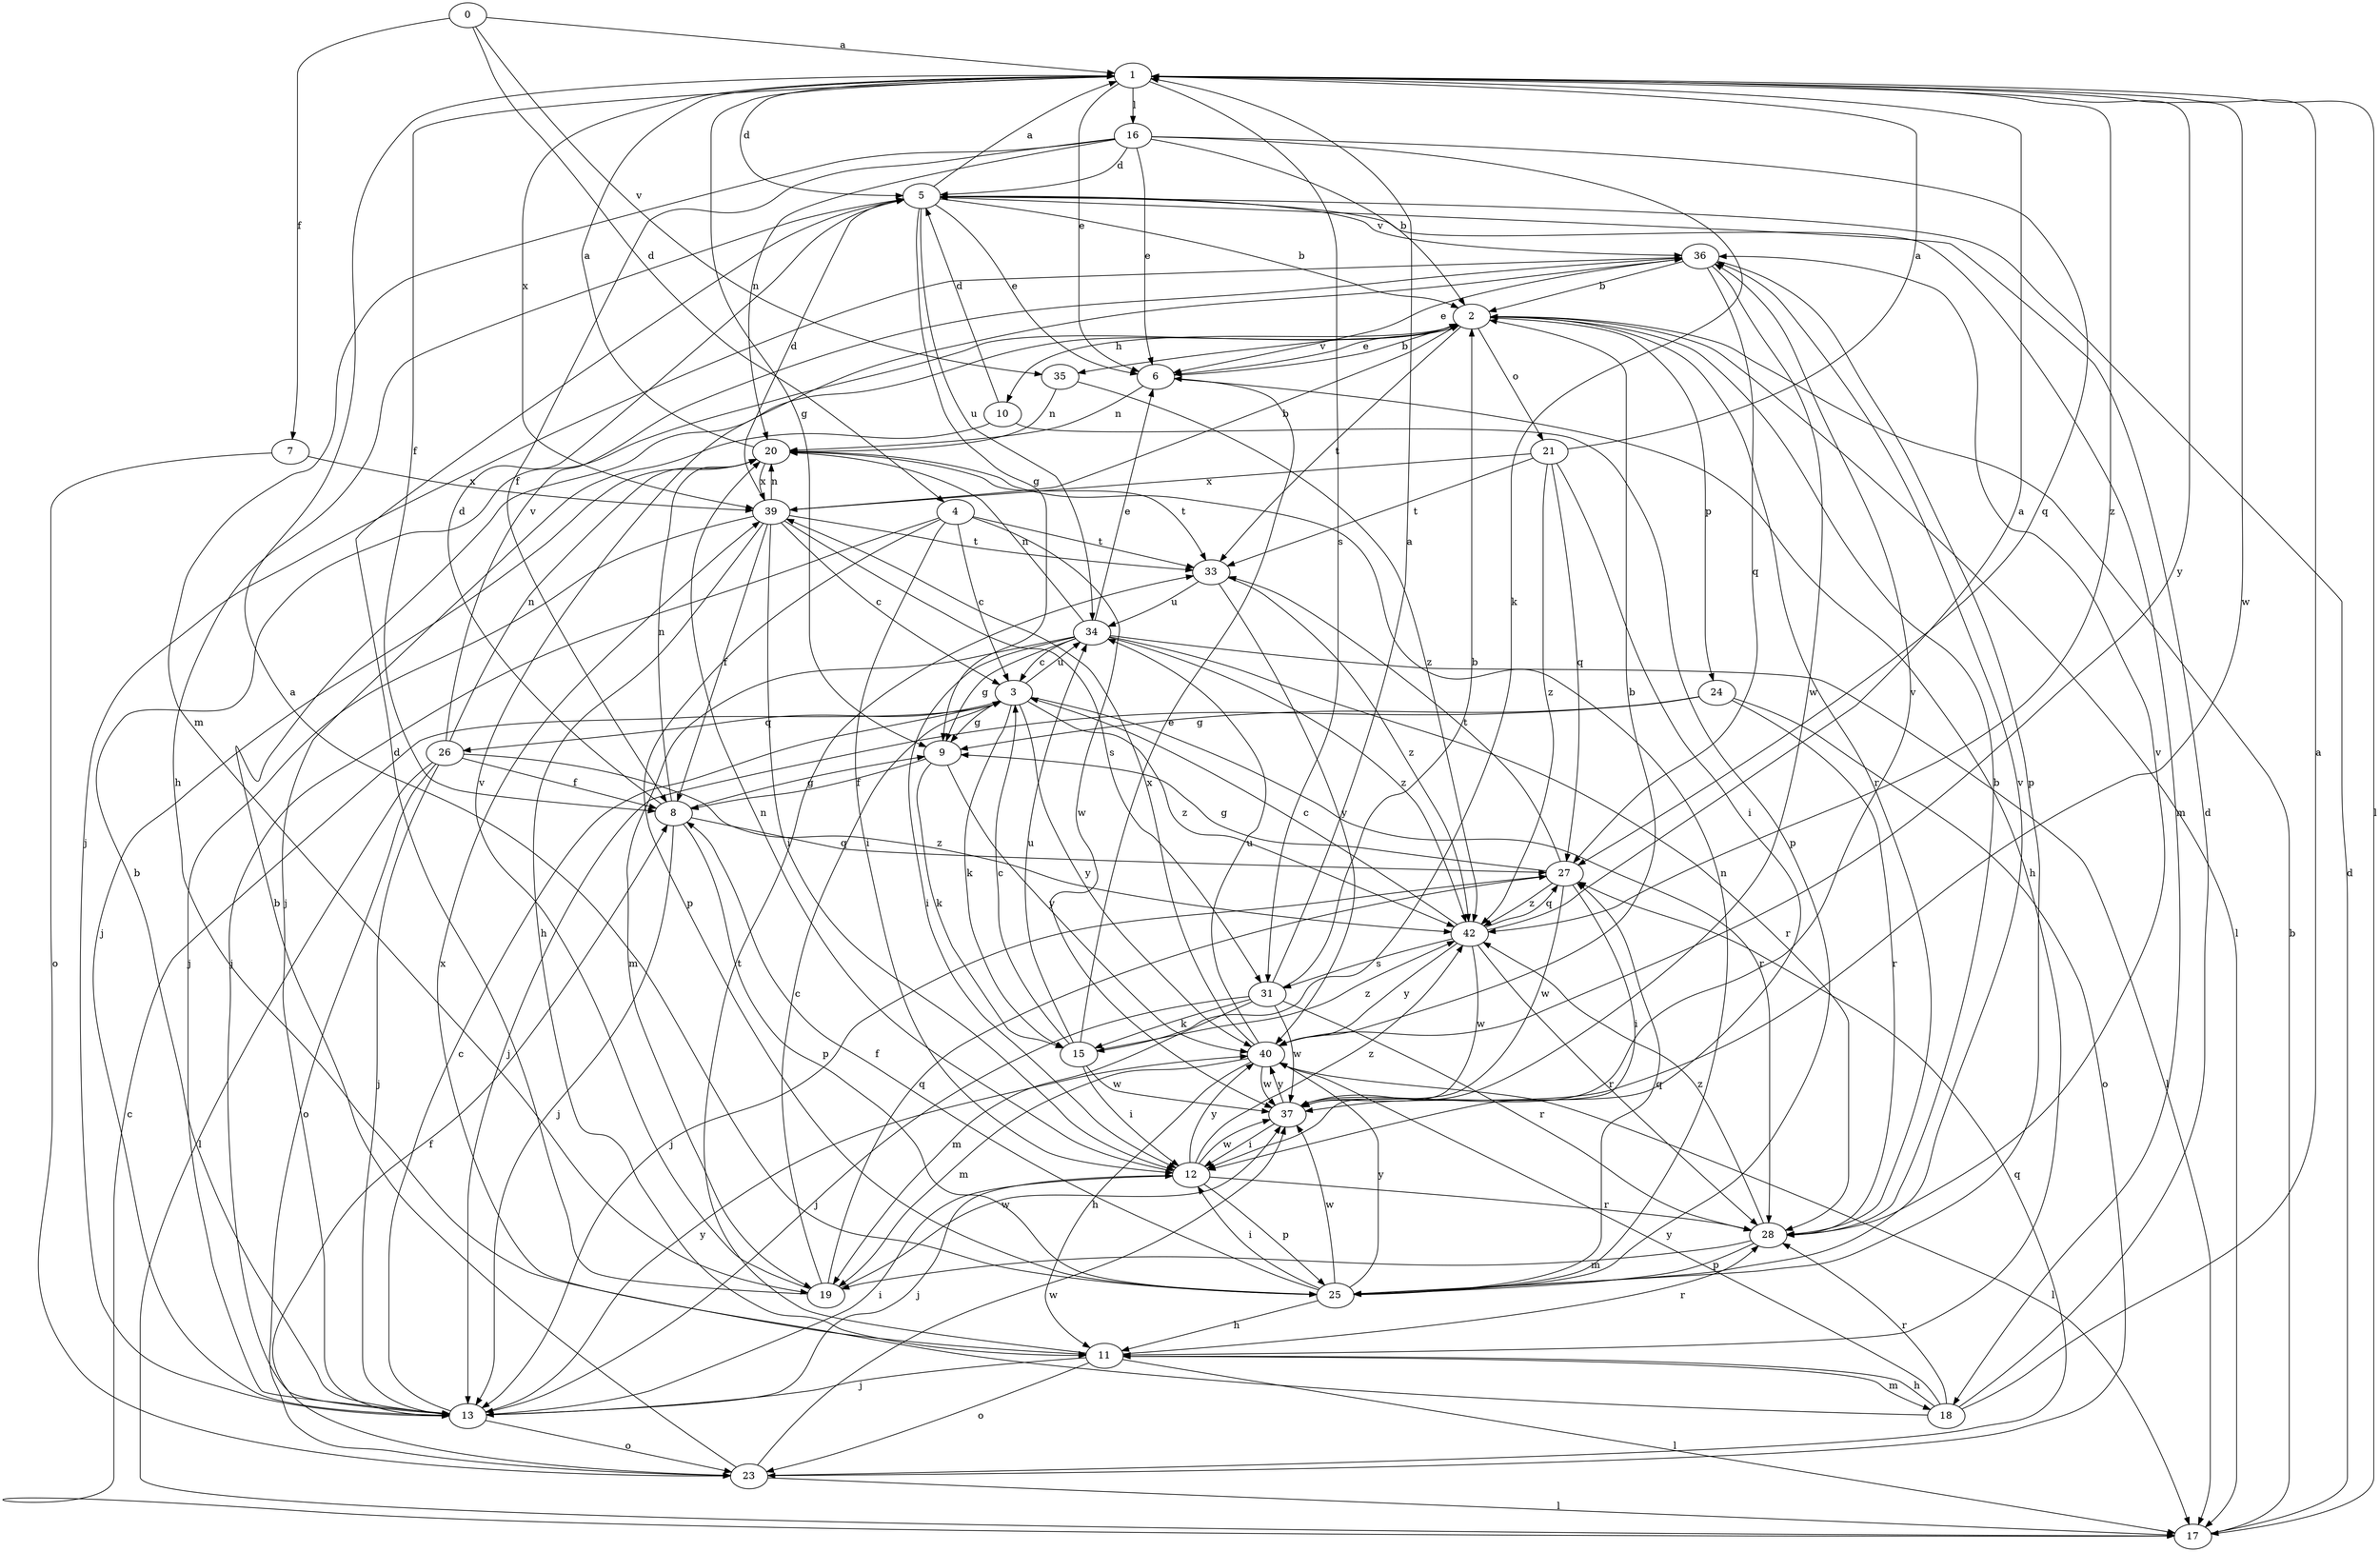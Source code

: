 strict digraph  {
0;
1;
2;
3;
4;
5;
6;
7;
8;
9;
10;
11;
12;
13;
15;
16;
17;
18;
19;
20;
21;
23;
24;
25;
26;
27;
28;
31;
33;
34;
35;
36;
37;
39;
40;
42;
0 -> 1  [label=a];
0 -> 4  [label=d];
0 -> 7  [label=f];
0 -> 35  [label=v];
1 -> 5  [label=d];
1 -> 6  [label=e];
1 -> 8  [label=f];
1 -> 9  [label=g];
1 -> 16  [label=l];
1 -> 17  [label=l];
1 -> 31  [label=s];
1 -> 37  [label=w];
1 -> 39  [label=x];
1 -> 40  [label=y];
1 -> 42  [label=z];
2 -> 6  [label=e];
2 -> 10  [label=h];
2 -> 17  [label=l];
2 -> 21  [label=o];
2 -> 24  [label=p];
2 -> 28  [label=r];
2 -> 33  [label=t];
2 -> 35  [label=v];
3 -> 9  [label=g];
3 -> 15  [label=k];
3 -> 26  [label=q];
3 -> 28  [label=r];
3 -> 34  [label=u];
3 -> 40  [label=y];
3 -> 42  [label=z];
4 -> 3  [label=c];
4 -> 12  [label=i];
4 -> 13  [label=j];
4 -> 25  [label=p];
4 -> 33  [label=t];
4 -> 37  [label=w];
5 -> 1  [label=a];
5 -> 2  [label=b];
5 -> 6  [label=e];
5 -> 9  [label=g];
5 -> 11  [label=h];
5 -> 18  [label=m];
5 -> 34  [label=u];
5 -> 36  [label=v];
6 -> 2  [label=b];
6 -> 11  [label=h];
6 -> 20  [label=n];
7 -> 23  [label=o];
7 -> 39  [label=x];
8 -> 5  [label=d];
8 -> 9  [label=g];
8 -> 13  [label=j];
8 -> 20  [label=n];
8 -> 25  [label=p];
8 -> 27  [label=q];
9 -> 8  [label=f];
9 -> 15  [label=k];
9 -> 40  [label=y];
10 -> 5  [label=d];
10 -> 13  [label=j];
10 -> 25  [label=p];
11 -> 13  [label=j];
11 -> 17  [label=l];
11 -> 18  [label=m];
11 -> 23  [label=o];
11 -> 28  [label=r];
11 -> 33  [label=t];
12 -> 13  [label=j];
12 -> 20  [label=n];
12 -> 25  [label=p];
12 -> 28  [label=r];
12 -> 37  [label=w];
12 -> 40  [label=y];
12 -> 42  [label=z];
13 -> 2  [label=b];
13 -> 3  [label=c];
13 -> 12  [label=i];
13 -> 23  [label=o];
13 -> 40  [label=y];
15 -> 3  [label=c];
15 -> 6  [label=e];
15 -> 12  [label=i];
15 -> 34  [label=u];
15 -> 37  [label=w];
15 -> 42  [label=z];
16 -> 2  [label=b];
16 -> 5  [label=d];
16 -> 6  [label=e];
16 -> 8  [label=f];
16 -> 15  [label=k];
16 -> 19  [label=m];
16 -> 20  [label=n];
16 -> 27  [label=q];
17 -> 2  [label=b];
17 -> 3  [label=c];
17 -> 5  [label=d];
18 -> 1  [label=a];
18 -> 5  [label=d];
18 -> 11  [label=h];
18 -> 28  [label=r];
18 -> 39  [label=x];
18 -> 40  [label=y];
19 -> 3  [label=c];
19 -> 5  [label=d];
19 -> 27  [label=q];
19 -> 36  [label=v];
19 -> 37  [label=w];
20 -> 1  [label=a];
20 -> 13  [label=j];
20 -> 33  [label=t];
20 -> 39  [label=x];
21 -> 1  [label=a];
21 -> 12  [label=i];
21 -> 27  [label=q];
21 -> 33  [label=t];
21 -> 39  [label=x];
21 -> 42  [label=z];
23 -> 2  [label=b];
23 -> 8  [label=f];
23 -> 17  [label=l];
23 -> 27  [label=q];
23 -> 37  [label=w];
24 -> 9  [label=g];
24 -> 13  [label=j];
24 -> 23  [label=o];
24 -> 28  [label=r];
25 -> 1  [label=a];
25 -> 8  [label=f];
25 -> 11  [label=h];
25 -> 12  [label=i];
25 -> 20  [label=n];
25 -> 27  [label=q];
25 -> 36  [label=v];
25 -> 37  [label=w];
25 -> 40  [label=y];
26 -> 8  [label=f];
26 -> 13  [label=j];
26 -> 17  [label=l];
26 -> 20  [label=n];
26 -> 23  [label=o];
26 -> 36  [label=v];
26 -> 42  [label=z];
27 -> 9  [label=g];
27 -> 12  [label=i];
27 -> 13  [label=j];
27 -> 33  [label=t];
27 -> 37  [label=w];
27 -> 42  [label=z];
28 -> 2  [label=b];
28 -> 19  [label=m];
28 -> 25  [label=p];
28 -> 36  [label=v];
28 -> 42  [label=z];
31 -> 1  [label=a];
31 -> 2  [label=b];
31 -> 13  [label=j];
31 -> 15  [label=k];
31 -> 19  [label=m];
31 -> 28  [label=r];
31 -> 37  [label=w];
33 -> 34  [label=u];
33 -> 40  [label=y];
33 -> 42  [label=z];
34 -> 3  [label=c];
34 -> 6  [label=e];
34 -> 9  [label=g];
34 -> 12  [label=i];
34 -> 17  [label=l];
34 -> 19  [label=m];
34 -> 20  [label=n];
34 -> 28  [label=r];
34 -> 42  [label=z];
35 -> 20  [label=n];
35 -> 42  [label=z];
36 -> 2  [label=b];
36 -> 6  [label=e];
36 -> 13  [label=j];
36 -> 25  [label=p];
36 -> 27  [label=q];
36 -> 37  [label=w];
37 -> 12  [label=i];
37 -> 36  [label=v];
37 -> 40  [label=y];
39 -> 2  [label=b];
39 -> 3  [label=c];
39 -> 5  [label=d];
39 -> 8  [label=f];
39 -> 11  [label=h];
39 -> 12  [label=i];
39 -> 13  [label=j];
39 -> 20  [label=n];
39 -> 31  [label=s];
39 -> 33  [label=t];
40 -> 2  [label=b];
40 -> 11  [label=h];
40 -> 17  [label=l];
40 -> 19  [label=m];
40 -> 34  [label=u];
40 -> 37  [label=w];
40 -> 39  [label=x];
42 -> 1  [label=a];
42 -> 3  [label=c];
42 -> 27  [label=q];
42 -> 28  [label=r];
42 -> 31  [label=s];
42 -> 37  [label=w];
42 -> 40  [label=y];
}
